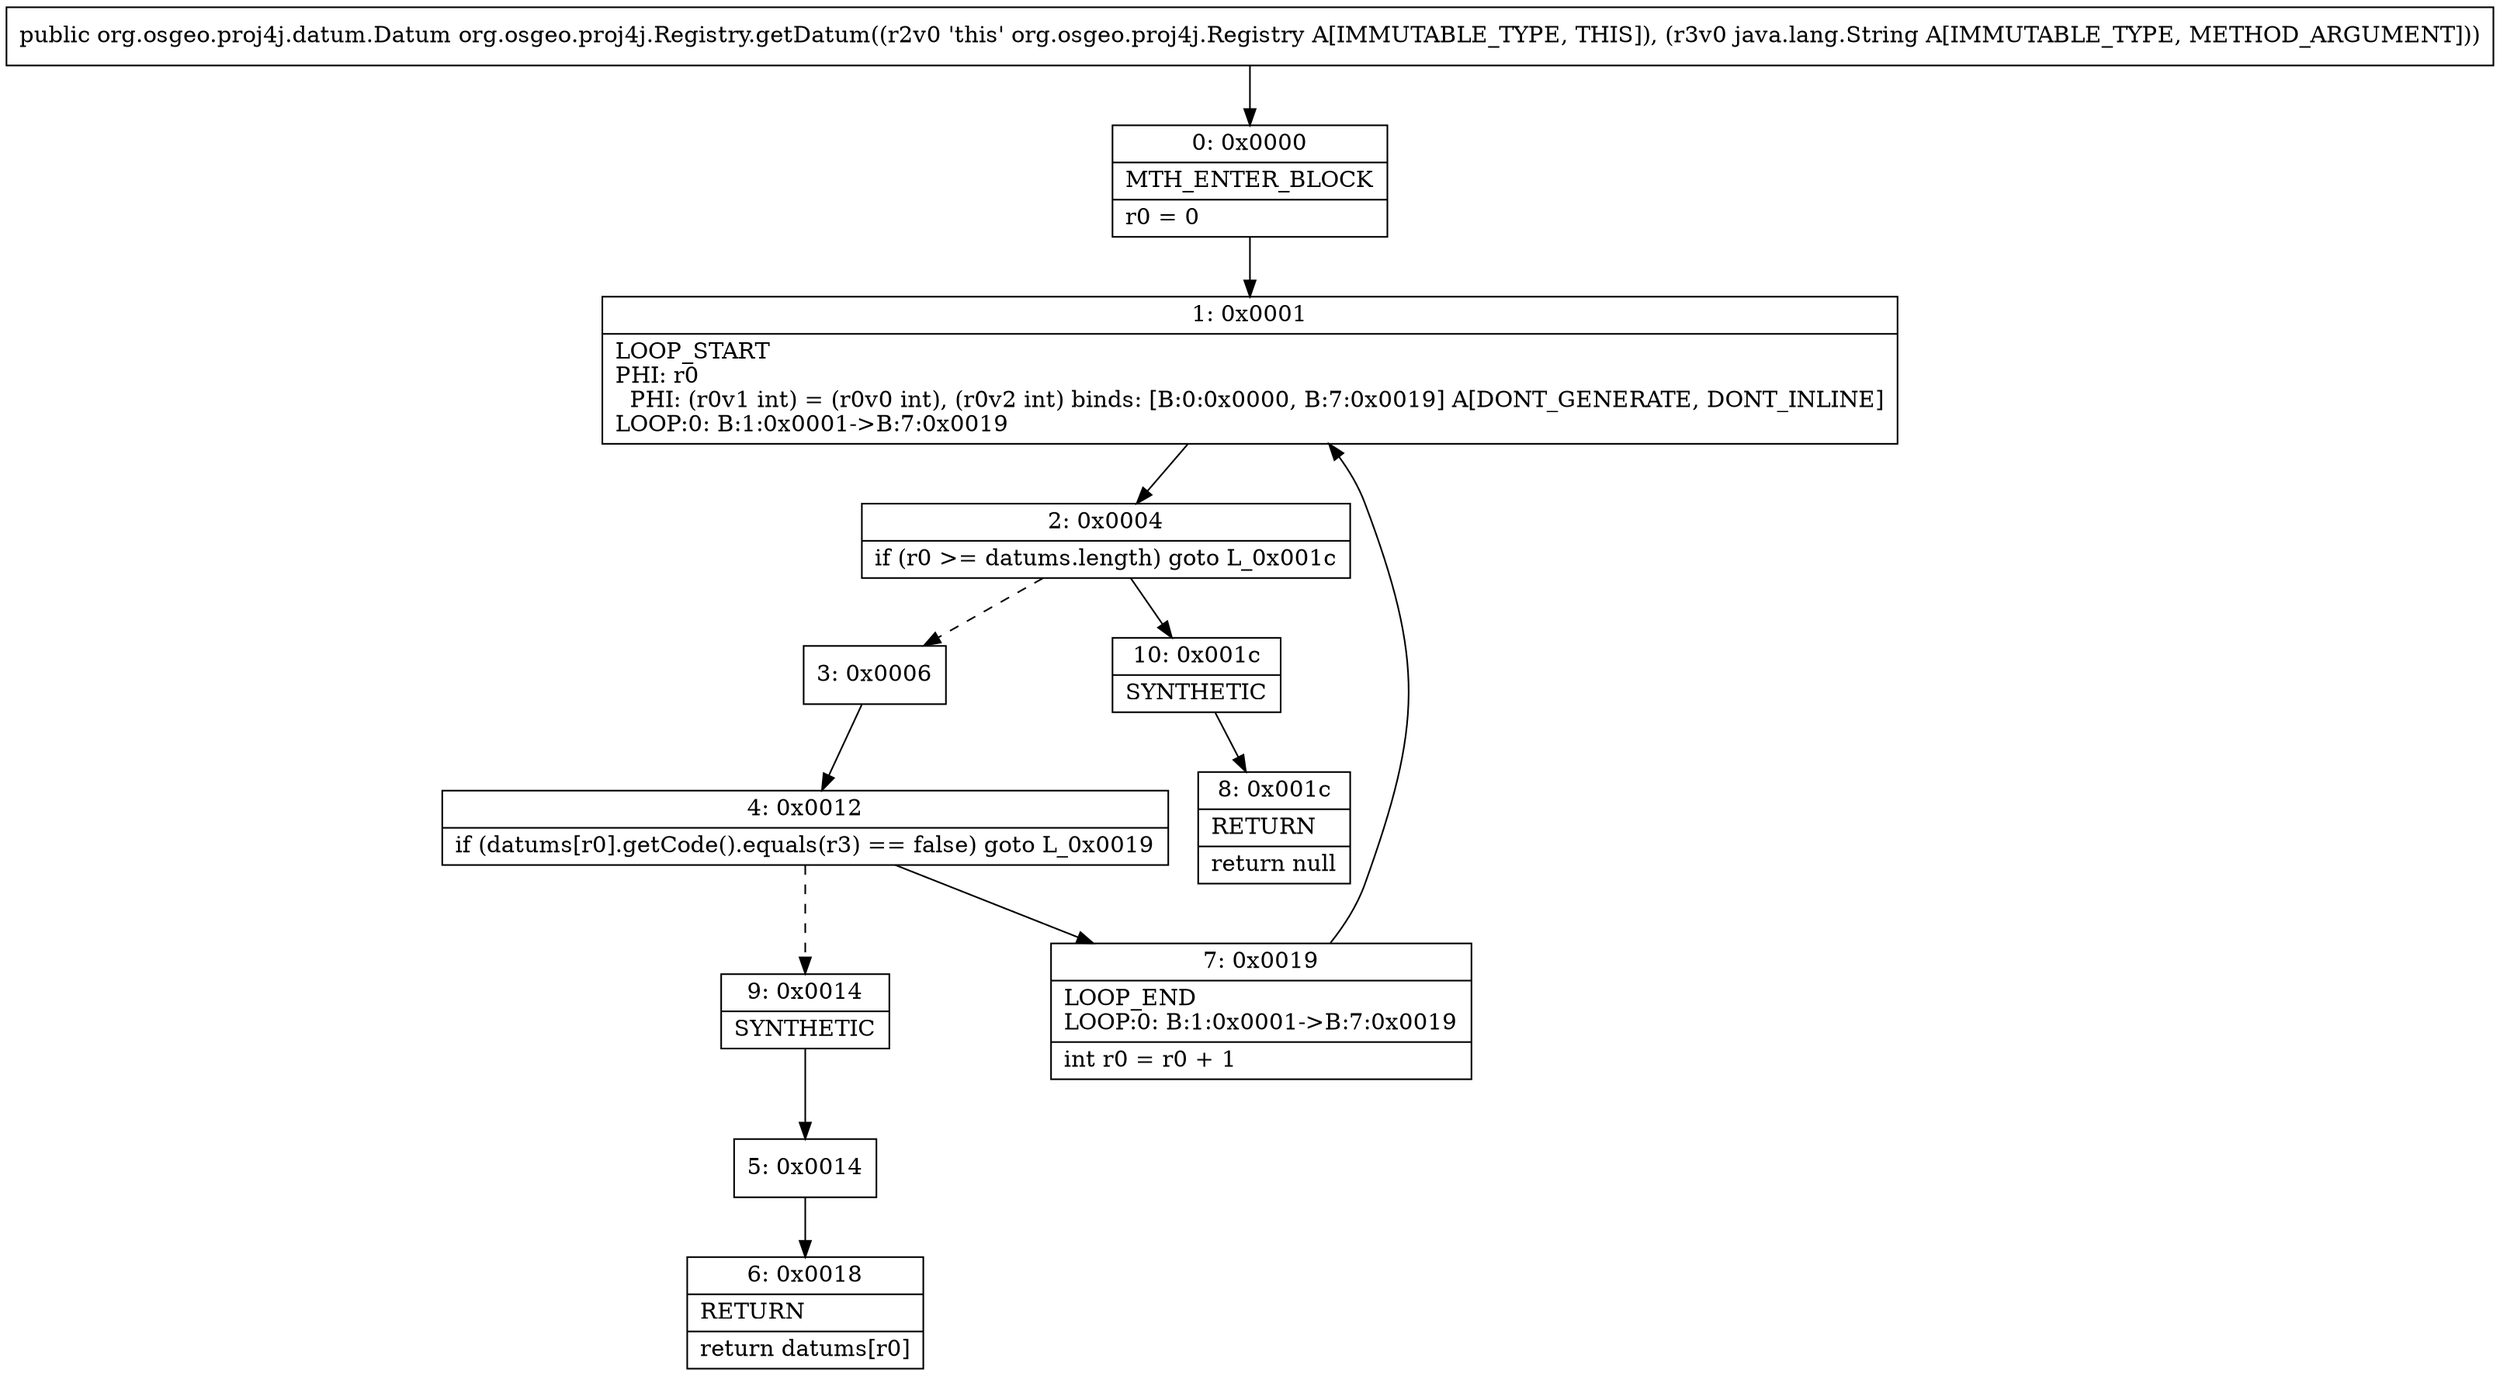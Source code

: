 digraph "CFG fororg.osgeo.proj4j.Registry.getDatum(Ljava\/lang\/String;)Lorg\/osgeo\/proj4j\/datum\/Datum;" {
Node_0 [shape=record,label="{0\:\ 0x0000|MTH_ENTER_BLOCK\l|r0 = 0\l}"];
Node_1 [shape=record,label="{1\:\ 0x0001|LOOP_START\lPHI: r0 \l  PHI: (r0v1 int) = (r0v0 int), (r0v2 int) binds: [B:0:0x0000, B:7:0x0019] A[DONT_GENERATE, DONT_INLINE]\lLOOP:0: B:1:0x0001\-\>B:7:0x0019\l}"];
Node_2 [shape=record,label="{2\:\ 0x0004|if (r0 \>= datums.length) goto L_0x001c\l}"];
Node_3 [shape=record,label="{3\:\ 0x0006}"];
Node_4 [shape=record,label="{4\:\ 0x0012|if (datums[r0].getCode().equals(r3) == false) goto L_0x0019\l}"];
Node_5 [shape=record,label="{5\:\ 0x0014}"];
Node_6 [shape=record,label="{6\:\ 0x0018|RETURN\l|return datums[r0]\l}"];
Node_7 [shape=record,label="{7\:\ 0x0019|LOOP_END\lLOOP:0: B:1:0x0001\-\>B:7:0x0019\l|int r0 = r0 + 1\l}"];
Node_8 [shape=record,label="{8\:\ 0x001c|RETURN\l|return null\l}"];
Node_9 [shape=record,label="{9\:\ 0x0014|SYNTHETIC\l}"];
Node_10 [shape=record,label="{10\:\ 0x001c|SYNTHETIC\l}"];
MethodNode[shape=record,label="{public org.osgeo.proj4j.datum.Datum org.osgeo.proj4j.Registry.getDatum((r2v0 'this' org.osgeo.proj4j.Registry A[IMMUTABLE_TYPE, THIS]), (r3v0 java.lang.String A[IMMUTABLE_TYPE, METHOD_ARGUMENT])) }"];
MethodNode -> Node_0;
Node_0 -> Node_1;
Node_1 -> Node_2;
Node_2 -> Node_3[style=dashed];
Node_2 -> Node_10;
Node_3 -> Node_4;
Node_4 -> Node_7;
Node_4 -> Node_9[style=dashed];
Node_5 -> Node_6;
Node_7 -> Node_1;
Node_9 -> Node_5;
Node_10 -> Node_8;
}

